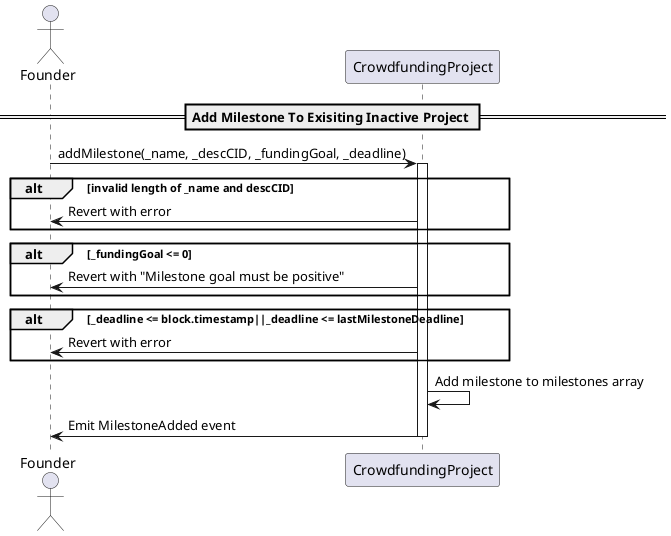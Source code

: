 @startuml
actor Founder
participant CrowdfundingProject

== Add Milestone To Exisiting Inactive Project ==
Founder -> CrowdfundingProject: addMilestone(_name, _descCID, _fundingGoal, _deadline)
activate CrowdfundingProject

alt invalid length of _name and descCID
    CrowdfundingProject -> Founder: Revert with error
end
alt _fundingGoal <= 0
    CrowdfundingProject -> Founder: Revert with "Milestone goal must be positive"
end
alt _deadline <= block.timestamp||_deadline <= lastMilestoneDeadline
    CrowdfundingProject -> Founder: Revert with error
end

CrowdfundingProject -> CrowdfundingProject: Add milestone to milestones array
CrowdfundingProject -> Founder: Emit MilestoneAdded event
deactivate CrowdfundingProject
@enduml